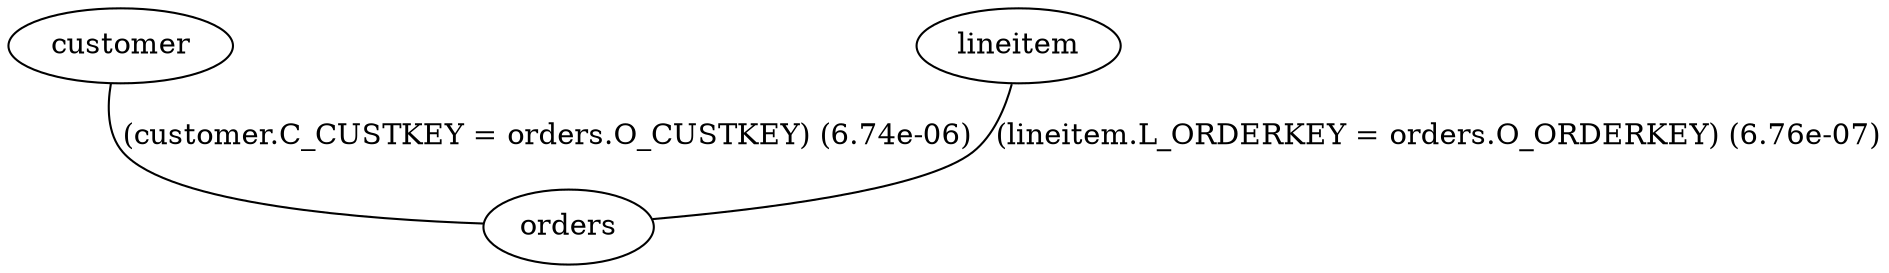 digraph G { 
customer -> orders [label="(customer.C_CUSTKEY = orders.O_CUSTKEY) (6.74e-06)",arrowhead=none]
lineitem -> orders [label="(lineitem.L_ORDERKEY = orders.O_ORDERKEY) (6.76e-07)",arrowhead=none]
}


digraph G2 {
  s0 [label="()"]
  s0 -> s1 [label="ordering 1"]
  s0 -> s3 [label="ordering 3"]
  s0 -> s4 [label="ordering 4"]
  s0 -> s5 [label="ordering 5"]
  s0 -> s6 [label="ordering 6"]
  s0 -> s7 [label="ordering 7"]
  s0 -> s8 [label="ordering 8"]
  s0 -> s10 [label="ordering 10"]
  s1 [label="(sum((lineitem.L_EXTENDEDPRICE * (1 - lineitem.L_DISCOUNT))) DESC, orders.O_ORDERDATE ASC)", peripheries=2]
  s2 [label="{orders.O_ORDERDATE, lineitem.L_ORDERKEY, orders.O_SHIPPRIORITY}", peripheries=2]
  s3 [label="(lineitem.L_ORDERKEY ASC)"]
  s3 -> s13 [label="ε"]
  s4 [label="(lineitem.L_ORDERKEY DESC)"]
  s4 -> s13 [label="ε"]
  s5 [label="(orders.O_ORDERKEY ASC)"]
  s5 -> s14 [label="ε"]
  s6 [label="(orders.O_ORDERKEY DESC)"]
  s6 -> s14 [label="ε"]
  s7 [label="(orders.O_ORDERDATE ASC, orders.O_ORDERKEY ASC)"]
  s7 -> s15 [label="ε"]
  s8 [label="(orders.O_ORDERDATE DESC, orders.O_ORDERKEY DESC)"]
  s8 -> s15 [label="ε"]
  s10 [label="(orders.O_ORDERDATE ASC, lineitem.L_ORDERKEY ASC, orders.O_SHIPPRIORITY ASC)"]
  s10 -> s2 [label="ε"]
  s10 -> s18 [label="ε"]
  s12 [label="{orders.O_ORDERDATE, orders.O_ORDERKEY, orders.O_SHIPPRIORITY}"]
  s12 -> s2 [label="lineitem.L_ORDERKEY=orders.O_ORDERKEY"]
  s13 [label="{lineitem.L_ORDERKEY}"]
  s13 -> s14 [label="lineitem.L_ORDERKEY=orders.O_ORDERKEY"]
  s14 [label="{orders.O_ORDERKEY}"]
  s14 -> s13 [label="lineitem.L_ORDERKEY=orders.O_ORDERKEY"]
  s14 -> s15 [label="{orders.O_ORDERKEY} → orders.O_ORDERDATE"]
  s14 -> s19 [label="{orders.O_ORDERKEY} → orders.O_SHIPPRIORITY"]
  s15 [label="{orders.O_ORDERDATE, orders.O_ORDERKEY}"]
  s15 -> s20 [label="lineitem.L_ORDERKEY=orders.O_ORDERKEY"]
  s15 -> s12 [label="{orders.O_ORDERKEY} → orders.O_SHIPPRIORITY"]
  s15 -> s12 [label="{orders.O_ORDERDATE, orders.O_ORDERKEY} → orders.O_SHIPPRIORITY"]
  s18 [label="(orders.O_ORDERDATE ASC, lineitem.L_ORDERKEY ASC)"]
  s18 -> s20 [label="ε"]
  s19 [label="{orders.O_ORDERKEY, orders.O_SHIPPRIORITY}"]
  s19 -> s21 [label="lineitem.L_ORDERKEY=orders.O_ORDERKEY"]
  s19 -> s12 [label="{orders.O_ORDERKEY} → orders.O_ORDERDATE"]
  s20 [label="{orders.O_ORDERDATE, lineitem.L_ORDERKEY}"]
  s20 -> s15 [label="lineitem.L_ORDERKEY=orders.O_ORDERKEY"]
  s21 [label="{lineitem.L_ORDERKEY, orders.O_SHIPPRIORITY}"]
  s21 -> s19 [label="lineitem.L_ORDERKEY=orders.O_ORDERKEY"]
}


digraph G {  
  t1 -> t2 [label="(none) (1)",arrowhead=none]
  e2 [shape=circle,width=.001,height=.001,label="e2"]
  t1 -> e2 [arrowhead=none,label=""]
  t2 -> e2 [arrowhead=none,label=""]
  e2 -> t3 [label="((t1.N_REGIONKEY + t2.N_REGIONKEY) = t3.N_REGIONKEY) (1)",arrowhead=none]
}